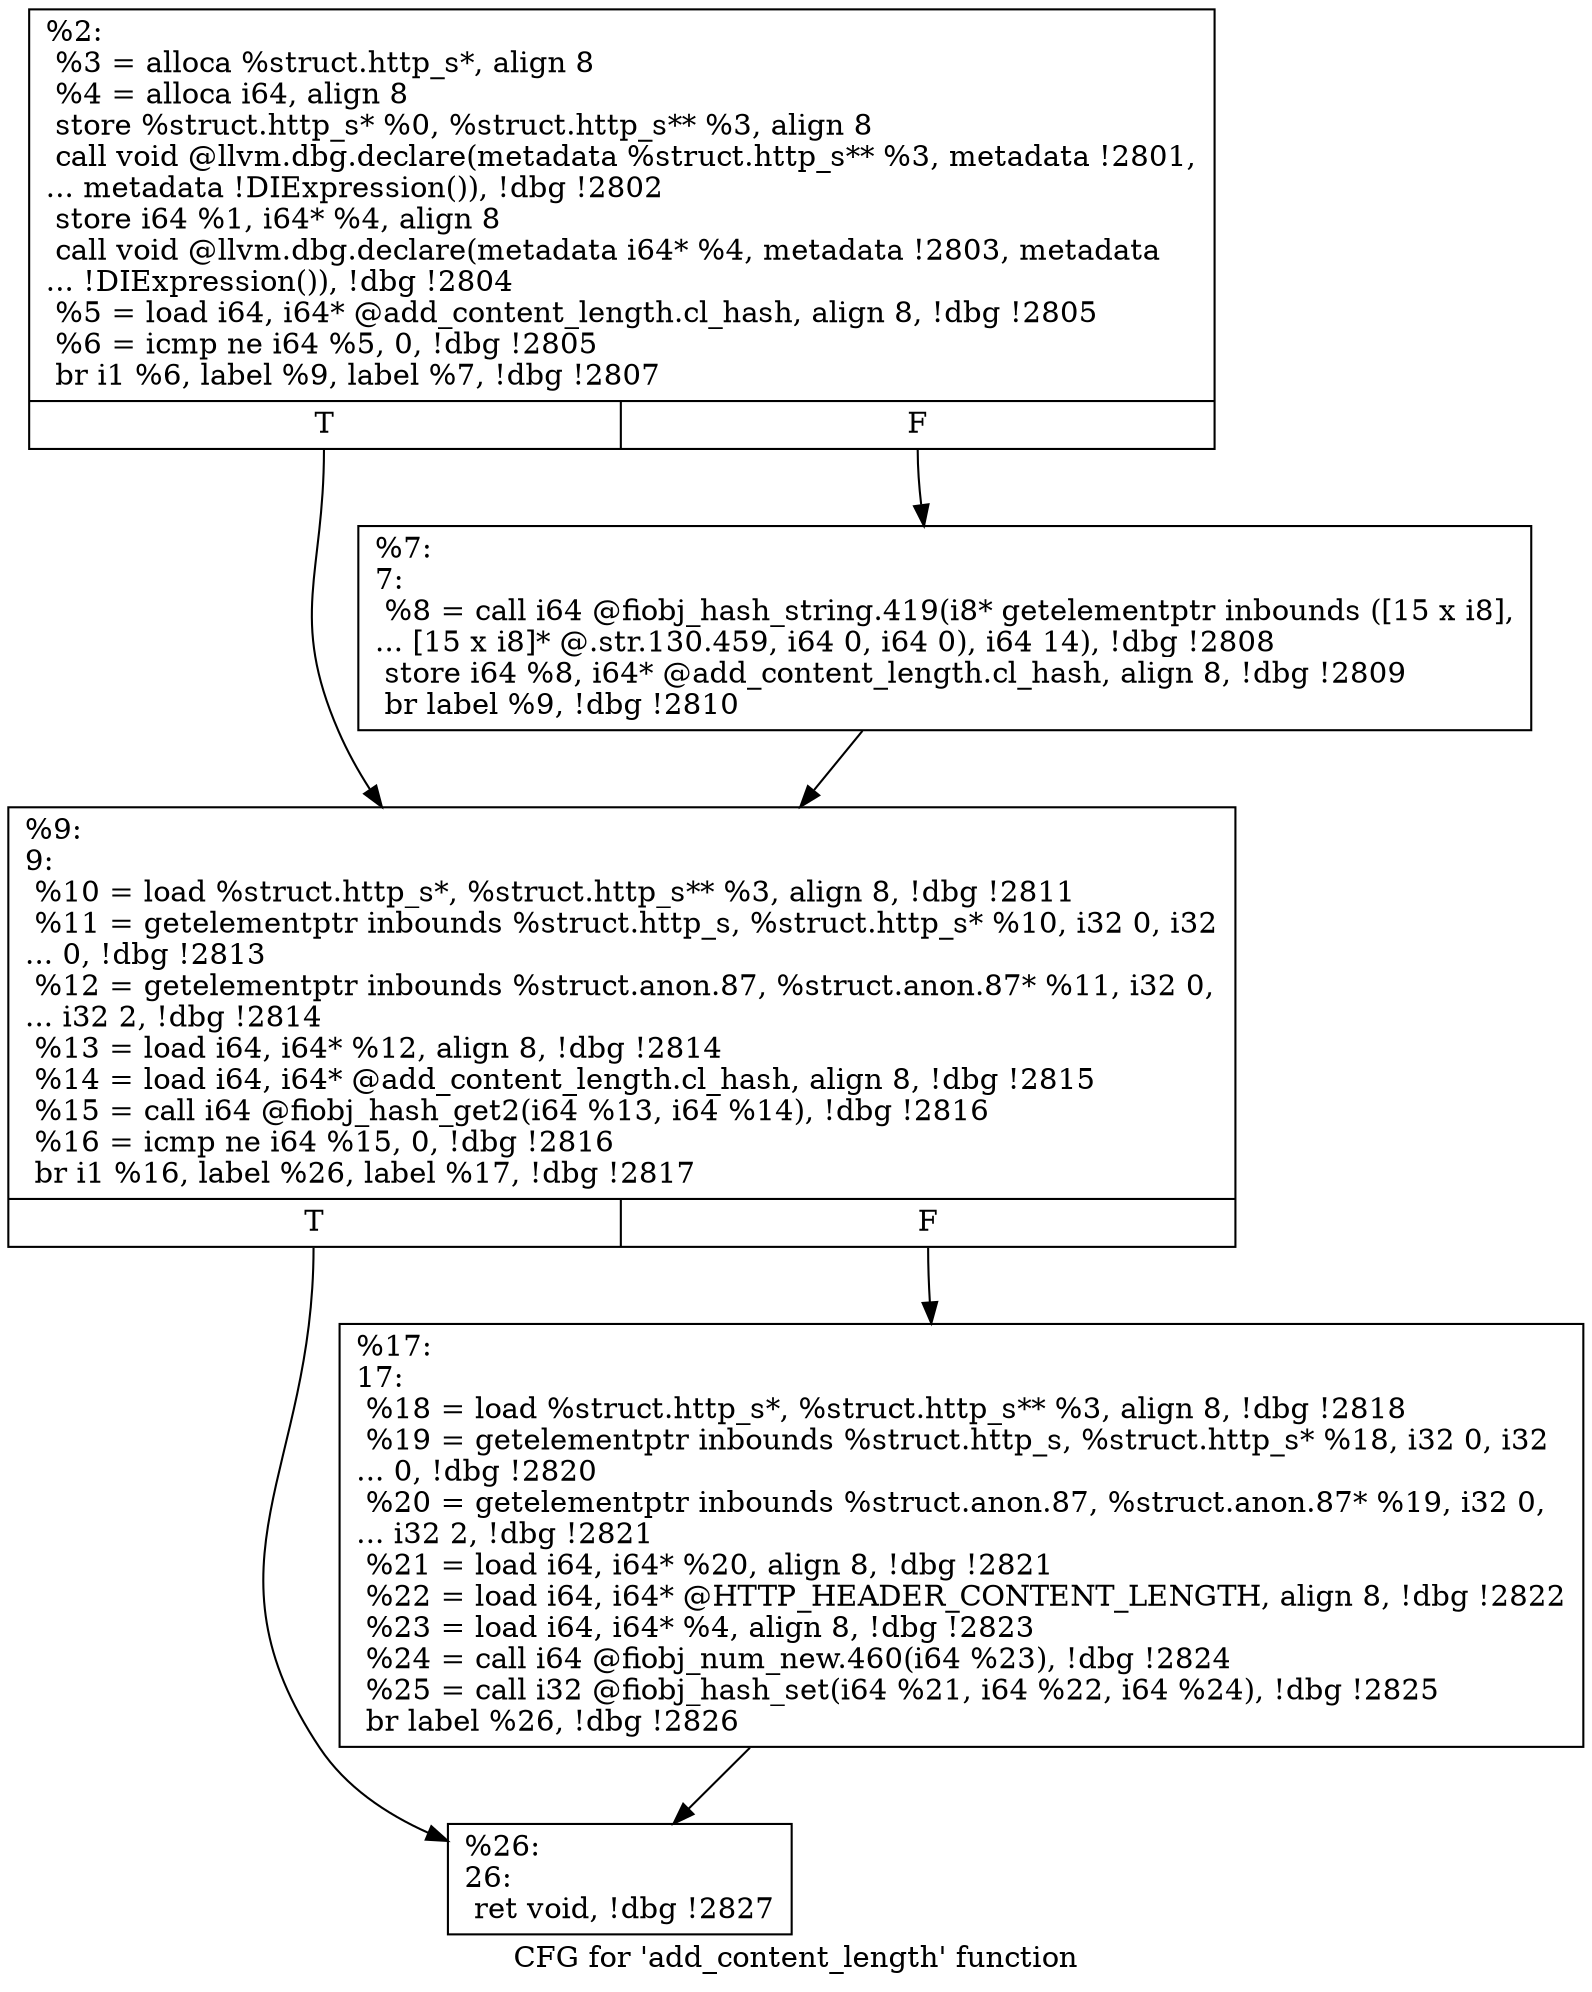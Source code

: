 digraph "CFG for 'add_content_length' function" {
	label="CFG for 'add_content_length' function";

	Node0x5568522b3fe0 [shape=record,label="{%2:\l  %3 = alloca %struct.http_s*, align 8\l  %4 = alloca i64, align 8\l  store %struct.http_s* %0, %struct.http_s** %3, align 8\l  call void @llvm.dbg.declare(metadata %struct.http_s** %3, metadata !2801,\l... metadata !DIExpression()), !dbg !2802\l  store i64 %1, i64* %4, align 8\l  call void @llvm.dbg.declare(metadata i64* %4, metadata !2803, metadata\l... !DIExpression()), !dbg !2804\l  %5 = load i64, i64* @add_content_length.cl_hash, align 8, !dbg !2805\l  %6 = icmp ne i64 %5, 0, !dbg !2805\l  br i1 %6, label %9, label %7, !dbg !2807\l|{<s0>T|<s1>F}}"];
	Node0x5568522b3fe0:s0 -> Node0x5568522b5390;
	Node0x5568522b3fe0:s1 -> Node0x5568522b5340;
	Node0x5568522b5340 [shape=record,label="{%7:\l7:                                                \l  %8 = call i64 @fiobj_hash_string.419(i8* getelementptr inbounds ([15 x i8],\l... [15 x i8]* @.str.130.459, i64 0, i64 0), i64 14), !dbg !2808\l  store i64 %8, i64* @add_content_length.cl_hash, align 8, !dbg !2809\l  br label %9, !dbg !2810\l}"];
	Node0x5568522b5340 -> Node0x5568522b5390;
	Node0x5568522b5390 [shape=record,label="{%9:\l9:                                                \l  %10 = load %struct.http_s*, %struct.http_s** %3, align 8, !dbg !2811\l  %11 = getelementptr inbounds %struct.http_s, %struct.http_s* %10, i32 0, i32\l... 0, !dbg !2813\l  %12 = getelementptr inbounds %struct.anon.87, %struct.anon.87* %11, i32 0,\l... i32 2, !dbg !2814\l  %13 = load i64, i64* %12, align 8, !dbg !2814\l  %14 = load i64, i64* @add_content_length.cl_hash, align 8, !dbg !2815\l  %15 = call i64 @fiobj_hash_get2(i64 %13, i64 %14), !dbg !2816\l  %16 = icmp ne i64 %15, 0, !dbg !2816\l  br i1 %16, label %26, label %17, !dbg !2817\l|{<s0>T|<s1>F}}"];
	Node0x5568522b5390:s0 -> Node0x5568522b5430;
	Node0x5568522b5390:s1 -> Node0x5568522b53e0;
	Node0x5568522b53e0 [shape=record,label="{%17:\l17:                                               \l  %18 = load %struct.http_s*, %struct.http_s** %3, align 8, !dbg !2818\l  %19 = getelementptr inbounds %struct.http_s, %struct.http_s* %18, i32 0, i32\l... 0, !dbg !2820\l  %20 = getelementptr inbounds %struct.anon.87, %struct.anon.87* %19, i32 0,\l... i32 2, !dbg !2821\l  %21 = load i64, i64* %20, align 8, !dbg !2821\l  %22 = load i64, i64* @HTTP_HEADER_CONTENT_LENGTH, align 8, !dbg !2822\l  %23 = load i64, i64* %4, align 8, !dbg !2823\l  %24 = call i64 @fiobj_num_new.460(i64 %23), !dbg !2824\l  %25 = call i32 @fiobj_hash_set(i64 %21, i64 %22, i64 %24), !dbg !2825\l  br label %26, !dbg !2826\l}"];
	Node0x5568522b53e0 -> Node0x5568522b5430;
	Node0x5568522b5430 [shape=record,label="{%26:\l26:                                               \l  ret void, !dbg !2827\l}"];
}
